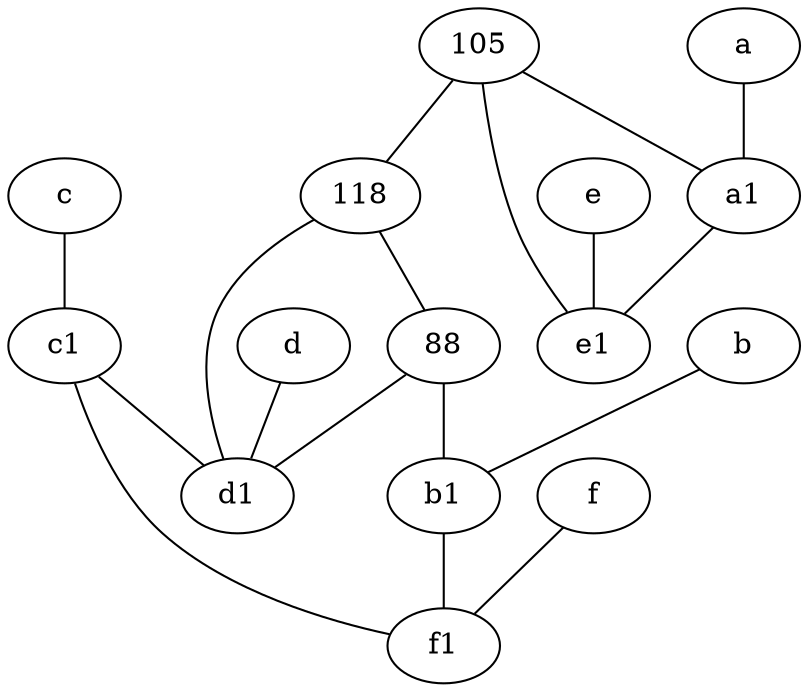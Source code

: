 graph {
	node [labelfontsize=50]
	f1 [labelfontsize=50 pos="3,8!"]
	b1 [labelfontsize=50 pos="9,4!"]
	e1 [labelfontsize=50 pos="7,7!"]
	c [labelfontsize=50 pos="4.5,2!"]
	c1 [labelfontsize=50 pos="4.5,3!"]
	a [labelfontsize=50 pos="8,2!"]
	a1 [labelfontsize=50 pos="8,3!"]
	88 [labelfontsize=50]
	118 [labelfontsize=50]
	d [labelfontsize=50 pos="2,5!"]
	f [labelfontsize=50 pos="3,9!"]
	e [labelfontsize=50 pos="7,9!"]
	105 [labelfontsize=50]
	d1 [labelfontsize=50 pos="3,5!"]
	b [labelfontsize=50 pos="10,4!"]
	118 -- d1
	b -- b1
	88 -- b1
	f -- f1
	a1 -- e1
	105 -- e1
	e -- e1
	105 -- 118
	105 -- a1
	118 -- 88
	c1 -- d1
	c -- c1
	c1 -- f1
	b1 -- f1
	d -- d1
	a -- a1
	88 -- d1
}
